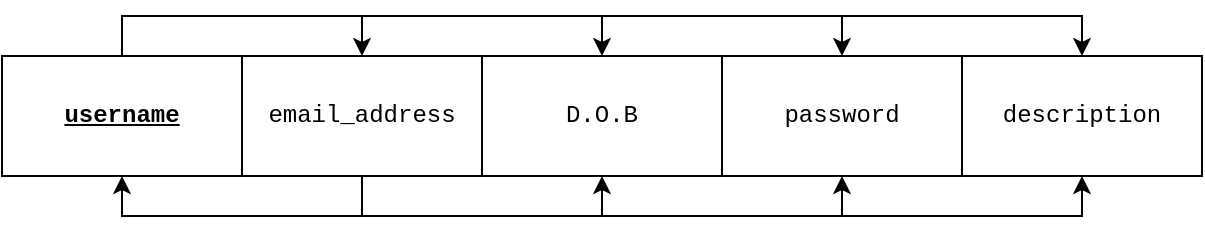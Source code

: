 <mxfile version="21.2.9">
  <diagram name="Page-1" id="MqEHJxqcGR0iH7Ui8UXM">
    <mxGraphModel dx="875" dy="481" grid="1" gridSize="10" guides="1" tooltips="1" connect="1" arrows="1" fold="1" page="1" pageScale="1" pageWidth="850" pageHeight="1100" math="0" shadow="0">
      <root>
        <mxCell id="0" />
        <mxCell id="1" parent="0" />
        <mxCell id="JPP7-0GU8lm2cm0_T6wu-6" style="edgeStyle=orthogonalEdgeStyle;rounded=0;orthogonalLoop=1;jettySize=auto;html=1;exitX=0.5;exitY=0;exitDx=0;exitDy=0;entryX=0.5;entryY=0;entryDx=0;entryDy=0;" edge="1" parent="1" source="JPP7-0GU8lm2cm0_T6wu-1" target="JPP7-0GU8lm2cm0_T6wu-2">
          <mxGeometry relative="1" as="geometry" />
        </mxCell>
        <mxCell id="JPP7-0GU8lm2cm0_T6wu-7" style="edgeStyle=orthogonalEdgeStyle;rounded=0;orthogonalLoop=1;jettySize=auto;html=1;exitX=0.5;exitY=0;exitDx=0;exitDy=0;entryX=0.5;entryY=0;entryDx=0;entryDy=0;" edge="1" parent="1" source="JPP7-0GU8lm2cm0_T6wu-1" target="JPP7-0GU8lm2cm0_T6wu-3">
          <mxGeometry relative="1" as="geometry" />
        </mxCell>
        <mxCell id="JPP7-0GU8lm2cm0_T6wu-8" style="edgeStyle=orthogonalEdgeStyle;rounded=0;orthogonalLoop=1;jettySize=auto;html=1;exitX=0.5;exitY=0;exitDx=0;exitDy=0;entryX=0.5;entryY=0;entryDx=0;entryDy=0;" edge="1" parent="1" source="JPP7-0GU8lm2cm0_T6wu-1" target="JPP7-0GU8lm2cm0_T6wu-4">
          <mxGeometry relative="1" as="geometry" />
        </mxCell>
        <mxCell id="JPP7-0GU8lm2cm0_T6wu-9" style="edgeStyle=orthogonalEdgeStyle;rounded=0;orthogonalLoop=1;jettySize=auto;html=1;exitX=0.5;exitY=0;exitDx=0;exitDy=0;entryX=0.5;entryY=0;entryDx=0;entryDy=0;" edge="1" parent="1" source="JPP7-0GU8lm2cm0_T6wu-1" target="JPP7-0GU8lm2cm0_T6wu-5">
          <mxGeometry relative="1" as="geometry" />
        </mxCell>
        <mxCell id="JPP7-0GU8lm2cm0_T6wu-1" value="&lt;span style=&quot;&quot;&gt;&lt;span&gt;username&lt;/span&gt;&lt;/span&gt;" style="rounded=0;whiteSpace=wrap;html=1;fontFamily=Courier New;labelBackgroundColor=none;fontStyle=5" vertex="1" parent="1">
          <mxGeometry x="40" y="100" width="120" height="60" as="geometry" />
        </mxCell>
        <mxCell id="JPP7-0GU8lm2cm0_T6wu-10" style="edgeStyle=orthogonalEdgeStyle;rounded=0;orthogonalLoop=1;jettySize=auto;html=1;exitX=0.5;exitY=1;exitDx=0;exitDy=0;entryX=0.5;entryY=1;entryDx=0;entryDy=0;" edge="1" parent="1" source="JPP7-0GU8lm2cm0_T6wu-2" target="JPP7-0GU8lm2cm0_T6wu-1">
          <mxGeometry relative="1" as="geometry" />
        </mxCell>
        <mxCell id="JPP7-0GU8lm2cm0_T6wu-11" style="edgeStyle=orthogonalEdgeStyle;rounded=0;orthogonalLoop=1;jettySize=auto;html=1;exitX=0.5;exitY=1;exitDx=0;exitDy=0;entryX=0.5;entryY=1;entryDx=0;entryDy=0;" edge="1" parent="1" source="JPP7-0GU8lm2cm0_T6wu-2" target="JPP7-0GU8lm2cm0_T6wu-3">
          <mxGeometry relative="1" as="geometry" />
        </mxCell>
        <mxCell id="JPP7-0GU8lm2cm0_T6wu-12" style="edgeStyle=orthogonalEdgeStyle;rounded=0;orthogonalLoop=1;jettySize=auto;html=1;exitX=0.5;exitY=1;exitDx=0;exitDy=0;entryX=0.5;entryY=1;entryDx=0;entryDy=0;" edge="1" parent="1" source="JPP7-0GU8lm2cm0_T6wu-2" target="JPP7-0GU8lm2cm0_T6wu-4">
          <mxGeometry relative="1" as="geometry" />
        </mxCell>
        <mxCell id="JPP7-0GU8lm2cm0_T6wu-13" style="edgeStyle=orthogonalEdgeStyle;rounded=0;orthogonalLoop=1;jettySize=auto;html=1;exitX=0.5;exitY=1;exitDx=0;exitDy=0;entryX=0.5;entryY=1;entryDx=0;entryDy=0;" edge="1" parent="1" source="JPP7-0GU8lm2cm0_T6wu-2" target="JPP7-0GU8lm2cm0_T6wu-5">
          <mxGeometry relative="1" as="geometry" />
        </mxCell>
        <mxCell id="JPP7-0GU8lm2cm0_T6wu-2" value="email_address" style="rounded=0;whiteSpace=wrap;html=1;fontFamily=Courier New;labelBackgroundColor=none;fontStyle=0" vertex="1" parent="1">
          <mxGeometry x="160" y="100" width="120" height="60" as="geometry" />
        </mxCell>
        <mxCell id="JPP7-0GU8lm2cm0_T6wu-3" value="D.O.B" style="rounded=0;whiteSpace=wrap;html=1;fontFamily=Courier New;labelBackgroundColor=none;fontStyle=0" vertex="1" parent="1">
          <mxGeometry x="280" y="100" width="120" height="60" as="geometry" />
        </mxCell>
        <mxCell id="JPP7-0GU8lm2cm0_T6wu-4" value="password" style="rounded=0;whiteSpace=wrap;html=1;fontStyle=0;fontFamily=Courier New;" vertex="1" parent="1">
          <mxGeometry x="400" y="100" width="120" height="60" as="geometry" />
        </mxCell>
        <mxCell id="JPP7-0GU8lm2cm0_T6wu-5" value="description" style="rounded=0;whiteSpace=wrap;html=1;fontStyle=0;fontFamily=Courier New;" vertex="1" parent="1">
          <mxGeometry x="520" y="100" width="120" height="60" as="geometry" />
        </mxCell>
      </root>
    </mxGraphModel>
  </diagram>
</mxfile>
